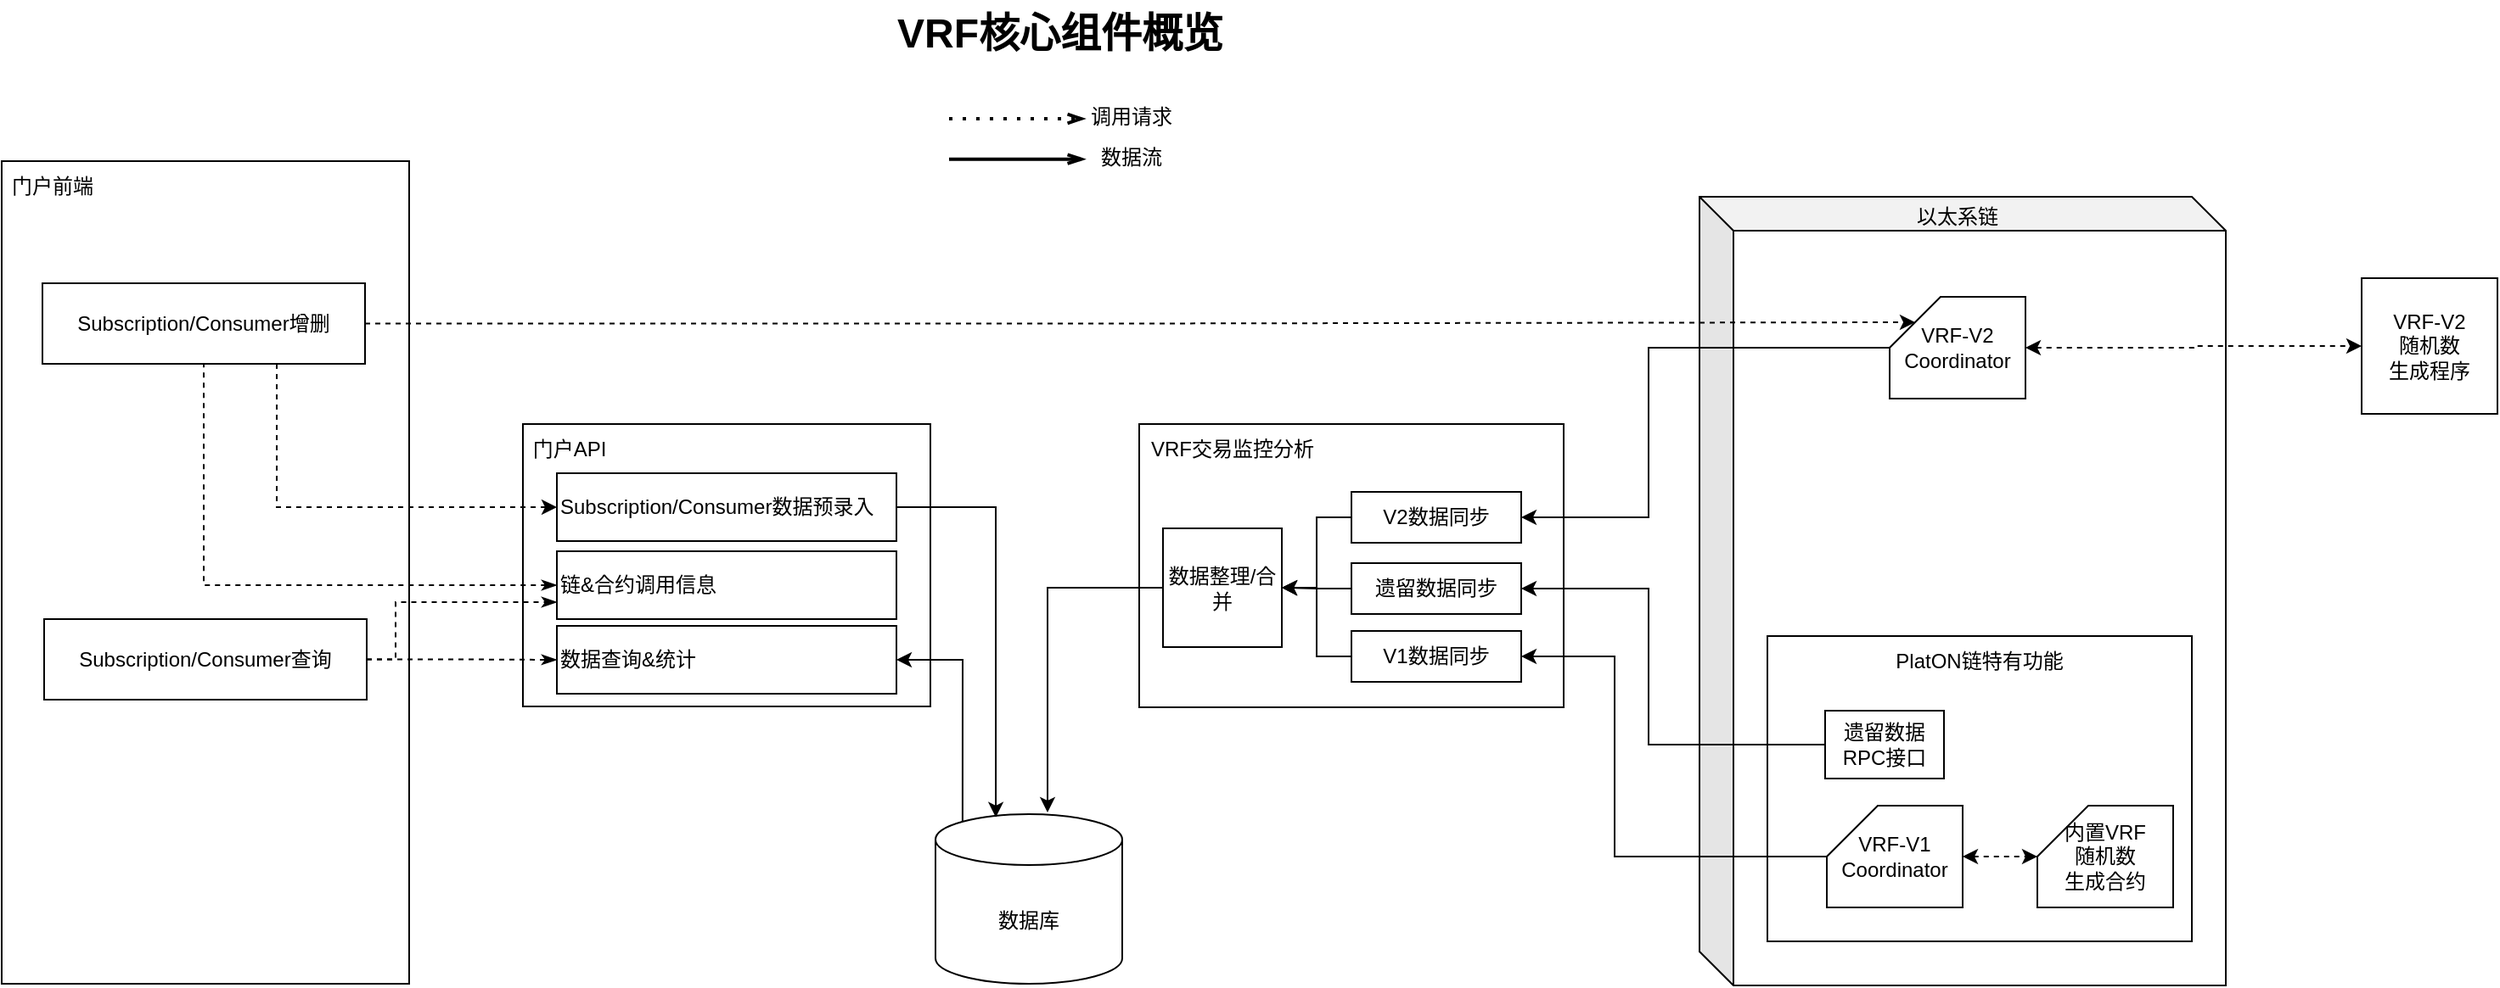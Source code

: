<mxfile version="18.1.1" type="github" pages="3">
  <diagram name="VRF核心组件概览" id="197159a0-c6a4-9194-75a8-e4174976684c">
    <mxGraphModel dx="1422" dy="825" grid="0" gridSize="10" guides="1" tooltips="1" connect="1" arrows="1" fold="1" page="1" pageScale="1.5" pageWidth="1169" pageHeight="826" background="none" math="0" shadow="0">
      <root>
        <mxCell id="0" style=";html=1;" />
        <mxCell id="1" style=";html=1;" parent="0" />
        <mxCell id="eN9nRApgs2fdK_-SKtKc-75" value="" style="group" vertex="1" connectable="0" parent="1">
          <mxGeometry x="816" y="454" width="250" height="167" as="geometry" />
        </mxCell>
        <mxCell id="eN9nRApgs2fdK_-SKtKc-24" value="" style="rounded=0;whiteSpace=wrap;html=1;" vertex="1" parent="eN9nRApgs2fdK_-SKtKc-75">
          <mxGeometry width="250" height="167" as="geometry" />
        </mxCell>
        <mxCell id="eN9nRApgs2fdK_-SKtKc-25" value="VRF交易监控分析" style="text;html=1;strokeColor=none;fillColor=none;align=center;verticalAlign=middle;whiteSpace=wrap;rounded=0;" vertex="1" parent="eN9nRApgs2fdK_-SKtKc-75">
          <mxGeometry width="110" height="30" as="geometry" />
        </mxCell>
        <mxCell id="eN9nRApgs2fdK_-SKtKc-32" value="遗留数据同步" style="rounded=0;whiteSpace=wrap;html=1;fontSize=12;" vertex="1" parent="eN9nRApgs2fdK_-SKtKc-75">
          <mxGeometry x="125" y="82" width="100" height="30" as="geometry" />
        </mxCell>
        <mxCell id="eN9nRApgs2fdK_-SKtKc-34" value="V1数据同步" style="rounded=0;whiteSpace=wrap;html=1;fontSize=12;" vertex="1" parent="eN9nRApgs2fdK_-SKtKc-75">
          <mxGeometry x="125" y="122" width="100" height="30" as="geometry" />
        </mxCell>
        <mxCell id="eN9nRApgs2fdK_-SKtKc-35" value="V2数据同步" style="rounded=0;whiteSpace=wrap;html=1;fontSize=12;" vertex="1" parent="eN9nRApgs2fdK_-SKtKc-75">
          <mxGeometry x="125" y="40" width="100" height="30" as="geometry" />
        </mxCell>
        <mxCell id="eN9nRApgs2fdK_-SKtKc-67" value="数据整理/合并" style="whiteSpace=wrap;html=1;aspect=fixed;fontSize=12;" vertex="1" parent="eN9nRApgs2fdK_-SKtKc-75">
          <mxGeometry x="14" y="61.5" width="70" height="70" as="geometry" />
        </mxCell>
        <mxCell id="eN9nRApgs2fdK_-SKtKc-69" style="edgeStyle=orthogonalEdgeStyle;rounded=0;orthogonalLoop=1;jettySize=auto;html=1;entryX=1;entryY=0.5;entryDx=0;entryDy=0;fontSize=12;startArrow=none;startFill=0;" edge="1" parent="eN9nRApgs2fdK_-SKtKc-75" source="eN9nRApgs2fdK_-SKtKc-32" target="eN9nRApgs2fdK_-SKtKc-67">
          <mxGeometry relative="1" as="geometry" />
        </mxCell>
        <mxCell id="eN9nRApgs2fdK_-SKtKc-72" style="edgeStyle=orthogonalEdgeStyle;rounded=0;orthogonalLoop=1;jettySize=auto;html=1;entryX=1;entryY=0.5;entryDx=0;entryDy=0;fontSize=12;startArrow=none;startFill=0;" edge="1" parent="eN9nRApgs2fdK_-SKtKc-75" source="eN9nRApgs2fdK_-SKtKc-34" target="eN9nRApgs2fdK_-SKtKc-67">
          <mxGeometry relative="1" as="geometry" />
        </mxCell>
        <mxCell id="eN9nRApgs2fdK_-SKtKc-68" style="edgeStyle=orthogonalEdgeStyle;rounded=0;orthogonalLoop=1;jettySize=auto;html=1;entryX=1;entryY=0.5;entryDx=0;entryDy=0;fontSize=12;startArrow=none;startFill=0;" edge="1" parent="eN9nRApgs2fdK_-SKtKc-75" source="eN9nRApgs2fdK_-SKtKc-35" target="eN9nRApgs2fdK_-SKtKc-67">
          <mxGeometry relative="1" as="geometry" />
        </mxCell>
        <mxCell id="eN9nRApgs2fdK_-SKtKc-61" value="" style="group" vertex="1" connectable="0" parent="1">
          <mxGeometry x="1146" y="317" width="310" height="468" as="geometry" />
        </mxCell>
        <mxCell id="eN9nRApgs2fdK_-SKtKc-45" value="" style="shape=cube;whiteSpace=wrap;html=1;boundedLbl=1;backgroundOutline=1;darkOpacity=0.05;darkOpacity2=0.1;fontSize=12;" vertex="1" parent="eN9nRApgs2fdK_-SKtKc-61">
          <mxGeometry y="3" width="310" height="465" as="geometry" />
        </mxCell>
        <mxCell id="eN9nRApgs2fdK_-SKtKc-6" value="以太系链" style="text;html=1;strokeColor=none;fillColor=none;align=center;verticalAlign=middle;whiteSpace=wrap;rounded=0;" vertex="1" parent="eN9nRApgs2fdK_-SKtKc-61">
          <mxGeometry x="122" width="60" height="30" as="geometry" />
        </mxCell>
        <mxCell id="eN9nRApgs2fdK_-SKtKc-58" value="" style="group" vertex="1" connectable="0" parent="eN9nRApgs2fdK_-SKtKc-61">
          <mxGeometry x="40" y="262" width="250" height="180" as="geometry" />
        </mxCell>
        <mxCell id="eN9nRApgs2fdK_-SKtKc-51" value="" style="rounded=0;whiteSpace=wrap;html=1;fontSize=12;" vertex="1" parent="eN9nRApgs2fdK_-SKtKc-58">
          <mxGeometry width="250" height="180" as="geometry" />
        </mxCell>
        <mxCell id="eN9nRApgs2fdK_-SKtKc-2" value="内置VRF&lt;br&gt;随机数&lt;br&gt;生成合约" style="shape=card;whiteSpace=wrap;html=1;" vertex="1" parent="eN9nRApgs2fdK_-SKtKc-58">
          <mxGeometry x="159" y="100" width="80" height="60" as="geometry" />
        </mxCell>
        <mxCell id="eN9nRApgs2fdK_-SKtKc-4" style="edgeStyle=orthogonalEdgeStyle;rounded=0;orthogonalLoop=1;jettySize=auto;html=1;entryX=0;entryY=0;entryDx=0;entryDy=30;entryPerimeter=0;startArrow=classic;startFill=1;dashed=1;" edge="1" parent="eN9nRApgs2fdK_-SKtKc-58" source="eN9nRApgs2fdK_-SKtKc-3" target="eN9nRApgs2fdK_-SKtKc-2">
          <mxGeometry relative="1" as="geometry" />
        </mxCell>
        <mxCell id="eN9nRApgs2fdK_-SKtKc-3" value="VRF-V1&lt;br&gt;Coordinator" style="shape=card;whiteSpace=wrap;html=1;" vertex="1" parent="eN9nRApgs2fdK_-SKtKc-58">
          <mxGeometry x="35" y="100" width="80" height="60" as="geometry" />
        </mxCell>
        <mxCell id="eN9nRApgs2fdK_-SKtKc-31" value="&lt;span style=&quot;&quot;&gt;遗留数据&lt;br&gt;RPC接口&lt;/span&gt;" style="rounded=0;whiteSpace=wrap;html=1;fontSize=12;" vertex="1" parent="eN9nRApgs2fdK_-SKtKc-58">
          <mxGeometry x="34" y="44" width="70" height="40" as="geometry" />
        </mxCell>
        <mxCell id="eN9nRApgs2fdK_-SKtKc-52" value="PlatON链特有功能" style="text;html=1;strokeColor=none;fillColor=none;align=center;verticalAlign=middle;whiteSpace=wrap;rounded=0;fontSize=12;" vertex="1" parent="eN9nRApgs2fdK_-SKtKc-58">
          <mxGeometry x="70" width="110" height="30" as="geometry" />
        </mxCell>
        <mxCell id="eN9nRApgs2fdK_-SKtKc-5" value="VRF-V2&lt;br&gt;Coordinator" style="shape=card;whiteSpace=wrap;html=1;" vertex="1" parent="eN9nRApgs2fdK_-SKtKc-61">
          <mxGeometry x="112" y="62" width="80" height="60" as="geometry" />
        </mxCell>
        <mxCell id="1257a543d1cacc4b-52" value="VRF核心组件概览" style="text;strokeColor=none;fillColor=none;html=1;fontSize=24;fontStyle=1;verticalAlign=middle;align=center;" parent="1" vertex="1">
          <mxGeometry x="566" y="204" width="406" height="40" as="geometry" />
        </mxCell>
        <mxCell id="eN9nRApgs2fdK_-SKtKc-1" value="" style="rounded=0;whiteSpace=wrap;html=1;" vertex="1" parent="1">
          <mxGeometry x="146" y="299" width="240" height="485" as="geometry" />
        </mxCell>
        <mxCell id="eN9nRApgs2fdK_-SKtKc-7" value="VRF-V2&lt;br&gt;随机数&lt;br&gt;生成程序" style="whiteSpace=wrap;html=1;aspect=fixed;" vertex="1" parent="1">
          <mxGeometry x="1536" y="368" width="80" height="80" as="geometry" />
        </mxCell>
        <mxCell id="eN9nRApgs2fdK_-SKtKc-39" value="数据库" style="shape=cylinder3;whiteSpace=wrap;html=1;boundedLbl=1;backgroundOutline=1;size=15;fontSize=12;" vertex="1" parent="1">
          <mxGeometry x="696" y="684" width="110" height="100" as="geometry" />
        </mxCell>
        <mxCell id="eN9nRApgs2fdK_-SKtKc-48" value="门户前端" style="text;html=1;strokeColor=none;fillColor=none;align=center;verticalAlign=middle;whiteSpace=wrap;rounded=0;fontSize=12;" vertex="1" parent="1">
          <mxGeometry x="146" y="299" width="60" height="30" as="geometry" />
        </mxCell>
        <mxCell id="eN9nRApgs2fdK_-SKtKc-74" style="edgeStyle=orthogonalEdgeStyle;rounded=0;orthogonalLoop=1;jettySize=auto;html=1;entryX=0;entryY=0;entryDx=15;entryDy=15;entryPerimeter=0;fontSize=12;startArrow=none;startFill=0;dashed=1;" edge="1" parent="1" source="eN9nRApgs2fdK_-SKtKc-49" target="eN9nRApgs2fdK_-SKtKc-5">
          <mxGeometry relative="1" as="geometry" />
        </mxCell>
        <mxCell id="eN9nRApgs2fdK_-SKtKc-49" value="Subscription/Consumer增删" style="rounded=0;whiteSpace=wrap;html=1;fontSize=12;" vertex="1" parent="1">
          <mxGeometry x="170" y="371" width="190" height="47.5" as="geometry" />
        </mxCell>
        <mxCell id="eN9nRApgs2fdK_-SKtKc-62" style="edgeStyle=orthogonalEdgeStyle;rounded=0;orthogonalLoop=1;jettySize=auto;html=1;entryX=0;entryY=0.5;entryDx=0;entryDy=0;fontSize=12;startArrow=classic;startFill=1;dashed=1;" edge="1" parent="1" source="eN9nRApgs2fdK_-SKtKc-5" target="eN9nRApgs2fdK_-SKtKc-7">
          <mxGeometry relative="1" as="geometry" />
        </mxCell>
        <mxCell id="eN9nRApgs2fdK_-SKtKc-63" style="edgeStyle=orthogonalEdgeStyle;rounded=0;orthogonalLoop=1;jettySize=auto;html=1;entryX=1;entryY=0.5;entryDx=0;entryDy=0;fontSize=12;startArrow=none;startFill=0;" edge="1" parent="1" source="eN9nRApgs2fdK_-SKtKc-5" target="eN9nRApgs2fdK_-SKtKc-35">
          <mxGeometry relative="1" as="geometry">
            <Array as="points">
              <mxPoint x="1116" y="409" />
              <mxPoint x="1116" y="509" />
            </Array>
          </mxGeometry>
        </mxCell>
        <mxCell id="eN9nRApgs2fdK_-SKtKc-64" style="edgeStyle=orthogonalEdgeStyle;rounded=0;orthogonalLoop=1;jettySize=auto;html=1;entryX=1;entryY=0.5;entryDx=0;entryDy=0;fontSize=12;startArrow=none;startFill=0;" edge="1" parent="1" source="eN9nRApgs2fdK_-SKtKc-31" target="eN9nRApgs2fdK_-SKtKc-32">
          <mxGeometry relative="1" as="geometry">
            <Array as="points">
              <mxPoint x="1116" y="643" />
              <mxPoint x="1116" y="551" />
            </Array>
          </mxGeometry>
        </mxCell>
        <mxCell id="eN9nRApgs2fdK_-SKtKc-65" style="edgeStyle=orthogonalEdgeStyle;rounded=0;orthogonalLoop=1;jettySize=auto;html=1;entryX=1;entryY=0.5;entryDx=0;entryDy=0;fontSize=12;startArrow=none;startFill=0;" edge="1" parent="1" source="eN9nRApgs2fdK_-SKtKc-3" target="eN9nRApgs2fdK_-SKtKc-34">
          <mxGeometry relative="1" as="geometry">
            <Array as="points">
              <mxPoint x="1096" y="709" />
              <mxPoint x="1096" y="591" />
            </Array>
          </mxGeometry>
        </mxCell>
        <mxCell id="eN9nRApgs2fdK_-SKtKc-76" value="" style="group" vertex="1" connectable="0" parent="1">
          <mxGeometry x="453" y="454" width="240" height="166.5" as="geometry" />
        </mxCell>
        <mxCell id="eN9nRApgs2fdK_-SKtKc-23" value="" style="rounded=0;whiteSpace=wrap;html=1;" vertex="1" parent="eN9nRApgs2fdK_-SKtKc-76">
          <mxGeometry width="240" height="166.5" as="geometry" />
        </mxCell>
        <mxCell id="eN9nRApgs2fdK_-SKtKc-17" value="门户API" style="text;html=1;strokeColor=none;fillColor=none;align=center;verticalAlign=middle;whiteSpace=wrap;rounded=0;" vertex="1" parent="eN9nRApgs2fdK_-SKtKc-76">
          <mxGeometry width="55" height="30" as="geometry" />
        </mxCell>
        <mxCell id="eN9nRApgs2fdK_-SKtKc-20" value="数据查询&amp;amp;统计" style="rounded=0;whiteSpace=wrap;html=1;align=left;" vertex="1" parent="eN9nRApgs2fdK_-SKtKc-76">
          <mxGeometry x="20" y="119" width="200" height="40" as="geometry" />
        </mxCell>
        <mxCell id="eN9nRApgs2fdK_-SKtKc-22" value="Subscription/Consumer数据预录入" style="rounded=0;whiteSpace=wrap;html=1;align=left;" vertex="1" parent="eN9nRApgs2fdK_-SKtKc-76">
          <mxGeometry x="20" y="29" width="200" height="40" as="geometry" />
        </mxCell>
        <mxCell id="eN9nRApgs2fdK_-SKtKc-86" value="链&amp;amp;合约调用信息" style="rounded=0;whiteSpace=wrap;html=1;align=left;" vertex="1" parent="eN9nRApgs2fdK_-SKtKc-76">
          <mxGeometry x="20" y="75" width="200" height="40" as="geometry" />
        </mxCell>
        <mxCell id="eN9nRApgs2fdK_-SKtKc-44" style="edgeStyle=orthogonalEdgeStyle;rounded=0;orthogonalLoop=1;jettySize=auto;html=1;entryX=0.145;entryY=0;entryDx=0;entryDy=4.35;entryPerimeter=0;fontSize=12;startArrow=classic;startFill=1;endArrow=none;endFill=0;" edge="1" parent="1" source="eN9nRApgs2fdK_-SKtKc-20" target="eN9nRApgs2fdK_-SKtKc-39">
          <mxGeometry relative="1" as="geometry" />
        </mxCell>
        <mxCell id="eN9nRApgs2fdK_-SKtKc-43" style="edgeStyle=orthogonalEdgeStyle;rounded=0;orthogonalLoop=1;jettySize=auto;html=1;entryX=0.323;entryY=0.019;entryDx=0;entryDy=0;entryPerimeter=0;fontSize=12;startArrow=none;startFill=0;" edge="1" parent="1" source="eN9nRApgs2fdK_-SKtKc-22" target="eN9nRApgs2fdK_-SKtKc-39">
          <mxGeometry relative="1" as="geometry" />
        </mxCell>
        <mxCell id="eN9nRApgs2fdK_-SKtKc-73" style="edgeStyle=orthogonalEdgeStyle;rounded=0;orthogonalLoop=1;jettySize=auto;html=1;entryX=0.6;entryY=-0.01;entryDx=0;entryDy=0;entryPerimeter=0;fontSize=12;startArrow=none;startFill=0;" edge="1" parent="1" source="eN9nRApgs2fdK_-SKtKc-67" target="eN9nRApgs2fdK_-SKtKc-39">
          <mxGeometry relative="1" as="geometry" />
        </mxCell>
        <mxCell id="eN9nRApgs2fdK_-SKtKc-79" style="edgeStyle=orthogonalEdgeStyle;rounded=0;orthogonalLoop=1;jettySize=auto;html=1;entryX=0;entryY=0.5;entryDx=0;entryDy=0;fontSize=12;startArrow=none;startFill=0;dashed=1;endArrow=classicThin;endFill=1;" edge="1" parent="1" source="eN9nRApgs2fdK_-SKtKc-77" target="eN9nRApgs2fdK_-SKtKc-20">
          <mxGeometry relative="1" as="geometry" />
        </mxCell>
        <mxCell id="eN9nRApgs2fdK_-SKtKc-89" style="edgeStyle=orthogonalEdgeStyle;rounded=0;orthogonalLoop=1;jettySize=auto;html=1;entryX=0;entryY=0.75;entryDx=0;entryDy=0;dashed=1;fontSize=12;startArrow=none;startFill=0;endArrow=classicThin;endFill=1;" edge="1" parent="1" source="eN9nRApgs2fdK_-SKtKc-77" target="eN9nRApgs2fdK_-SKtKc-86">
          <mxGeometry relative="1" as="geometry">
            <Array as="points">
              <mxPoint x="378" y="593" />
              <mxPoint x="378" y="559" />
            </Array>
          </mxGeometry>
        </mxCell>
        <mxCell id="eN9nRApgs2fdK_-SKtKc-77" value="Subscription/Consumer查询" style="rounded=0;whiteSpace=wrap;html=1;fontSize=12;" vertex="1" parent="1">
          <mxGeometry x="171" y="569" width="190" height="47.5" as="geometry" />
        </mxCell>
        <mxCell id="eN9nRApgs2fdK_-SKtKc-78" style="edgeStyle=orthogonalEdgeStyle;rounded=0;orthogonalLoop=1;jettySize=auto;html=1;entryX=0;entryY=0.5;entryDx=0;entryDy=0;fontSize=12;startArrow=none;startFill=0;dashed=1;" edge="1" parent="1" source="eN9nRApgs2fdK_-SKtKc-49" target="eN9nRApgs2fdK_-SKtKc-22">
          <mxGeometry relative="1" as="geometry">
            <Array as="points">
              <mxPoint x="308" y="503" />
            </Array>
          </mxGeometry>
        </mxCell>
        <mxCell id="eN9nRApgs2fdK_-SKtKc-81" value="" style="endArrow=openThin;dashed=1;html=1;dashPattern=1 3;strokeWidth=2;rounded=0;fontSize=12;endFill=0;" edge="1" parent="1">
          <mxGeometry width="50" height="50" relative="1" as="geometry">
            <mxPoint x="704" y="274" as="sourcePoint" />
            <mxPoint x="784" y="274" as="targetPoint" />
          </mxGeometry>
        </mxCell>
        <mxCell id="eN9nRApgs2fdK_-SKtKc-85" value="调用请求" style="edgeLabel;html=1;align=center;verticalAlign=middle;resizable=0;points=[];fontSize=12;" vertex="1" connectable="0" parent="eN9nRApgs2fdK_-SKtKc-81">
          <mxGeometry x="-0.415" y="3" relative="1" as="geometry">
            <mxPoint x="83" y="2" as="offset" />
          </mxGeometry>
        </mxCell>
        <mxCell id="eN9nRApgs2fdK_-SKtKc-83" value="" style="endArrow=openThin;html=1;strokeWidth=2;rounded=0;fontSize=12;endFill=0;" edge="1" parent="1">
          <mxGeometry width="50" height="50" relative="1" as="geometry">
            <mxPoint x="704" y="297.82" as="sourcePoint" />
            <mxPoint x="784" y="297.82" as="targetPoint" />
          </mxGeometry>
        </mxCell>
        <mxCell id="eN9nRApgs2fdK_-SKtKc-84" value="数据流" style="edgeLabel;html=1;align=center;verticalAlign=middle;resizable=0;points=[];fontSize=12;" vertex="1" connectable="0" parent="eN9nRApgs2fdK_-SKtKc-83">
          <mxGeometry x="-0.327" relative="1" as="geometry">
            <mxPoint x="80" y="-1" as="offset" />
          </mxGeometry>
        </mxCell>
        <mxCell id="eN9nRApgs2fdK_-SKtKc-87" style="edgeStyle=orthogonalEdgeStyle;rounded=0;orthogonalLoop=1;jettySize=auto;html=1;entryX=0.5;entryY=1;entryDx=0;entryDy=0;fontSize=12;startArrow=classicThin;startFill=1;endArrow=none;endFill=0;dashed=1;" edge="1" parent="1" source="eN9nRApgs2fdK_-SKtKc-86" target="eN9nRApgs2fdK_-SKtKc-49">
          <mxGeometry relative="1" as="geometry" />
        </mxCell>
      </root>
    </mxGraphModel>
  </diagram>
  <diagram id="TsslcDCiKWhLjADSjuSX" name="前端调用流程">
    <mxGraphModel dx="1422" dy="825" grid="0" gridSize="10" guides="1" tooltips="1" connect="1" arrows="1" fold="1" page="1" pageScale="1" pageWidth="827" pageHeight="1169" math="0" shadow="0">
      <root>
        <mxCell id="0" />
        <mxCell id="1" parent="0" />
        <mxCell id="0dqCrfmNEIScxQMEVwt3-1" style="edgeStyle=orthogonalEdgeStyle;rounded=0;orthogonalLoop=1;jettySize=auto;html=1;entryX=0.5;entryY=1;entryDx=0;entryDy=0;dashed=1;fontSize=12;startArrow=none;startFill=0;endArrow=classicThin;endFill=1;" edge="1" parent="1" source="IGESRjbjjZrmvNC7Vhr8-2" target="I2pJJLbp6TD3xAPZ1h9Y-1">
          <mxGeometry relative="1" as="geometry" />
        </mxCell>
        <mxCell id="0dqCrfmNEIScxQMEVwt3-2" value="5. 保存相关业务数据" style="edgeLabel;html=1;align=center;verticalAlign=middle;resizable=0;points=[];fontSize=12;" vertex="1" connectable="0" parent="0dqCrfmNEIScxQMEVwt3-1">
          <mxGeometry x="-0.322" y="3" relative="1" as="geometry">
            <mxPoint x="2" y="-7" as="offset" />
          </mxGeometry>
        </mxCell>
        <mxCell id="IGESRjbjjZrmvNC7Vhr8-2" value="&lt;span style=&quot;background-color: rgb(255, 255, 255);&quot;&gt;3、构造并签名交易&lt;/span&gt;" style="rounded=0;whiteSpace=wrap;html=1;fontSize=12;" vertex="1" parent="1">
          <mxGeometry x="291" y="267" width="210" height="92" as="geometry" />
        </mxCell>
        <mxCell id="n_BV-dGGI0l1LHUvPqV1-1" style="edgeStyle=orthogonalEdgeStyle;rounded=0;orthogonalLoop=1;jettySize=auto;html=1;dashed=1;fontSize=12;startArrow=none;startFill=0;endArrow=classicThin;endFill=1;entryX=0;entryY=0.5;entryDx=0;entryDy=0;" edge="1" parent="1" source="hnHPIMs--N5sCZIMOS8V-1" target="IGESRjbjjZrmvNC7Vhr8-2">
          <mxGeometry relative="1" as="geometry">
            <mxPoint x="153" y="271" as="targetPoint" />
          </mxGeometry>
        </mxCell>
        <mxCell id="IGESRjbjjZrmvNC7Vhr8-5" value="1、发起【Subscription/Comsumer】&lt;br&gt;增删操作" style="edgeLabel;html=1;align=center;verticalAlign=middle;resizable=0;points=[];fontSize=12;" vertex="1" connectable="0" parent="n_BV-dGGI0l1LHUvPqV1-1">
          <mxGeometry x="-0.285" y="-1" relative="1" as="geometry">
            <mxPoint x="30" y="-20" as="offset" />
          </mxGeometry>
        </mxCell>
        <mxCell id="2g0zreyUBG9jEloJQFP9-1" style="edgeStyle=orthogonalEdgeStyle;rounded=0;orthogonalLoop=1;jettySize=auto;html=1;entryX=0.5;entryY=0;entryDx=0;entryDy=0;fontSize=12;startArrow=none;startFill=0;endArrow=classicThin;endFill=1;dashed=1;" edge="1" parent="1" source="hnHPIMs--N5sCZIMOS8V-1" target="I2pJJLbp6TD3xAPZ1h9Y-1">
          <mxGeometry relative="1" as="geometry">
            <Array as="points">
              <mxPoint x="76" y="314" />
              <mxPoint x="76" y="204" />
              <mxPoint x="678" y="204" />
            </Array>
          </mxGeometry>
        </mxCell>
        <mxCell id="hnHPIMs--N5sCZIMOS8V-1" value="Actor" style="shape=umlActor;verticalLabelPosition=bottom;verticalAlign=top;html=1;outlineConnect=0;fontSize=12;" vertex="1" parent="1">
          <mxGeometry x="47" y="295" width="24" height="38" as="geometry" />
        </mxCell>
        <mxCell id="IGESRjbjjZrmvNC7Vhr8-3" style="edgeStyle=orthogonalEdgeStyle;rounded=0;orthogonalLoop=1;jettySize=auto;html=1;fontSize=12;startArrow=none;startFill=0;endArrow=classicThin;endFill=1;" edge="1" parent="1" source="I2pJJLbp6TD3xAPZ1h9Y-1" target="IGESRjbjjZrmvNC7Vhr8-2">
          <mxGeometry relative="1" as="geometry" />
        </mxCell>
        <mxCell id="IGESRjbjjZrmvNC7Vhr8-4" value="2、取【rpc链接、chainId、合约地址、abi、bin】" style="edgeLabel;html=1;align=center;verticalAlign=middle;resizable=0;points=[];fontSize=12;" vertex="1" connectable="0" parent="IGESRjbjjZrmvNC7Vhr8-3">
          <mxGeometry x="0.218" y="4" relative="1" as="geometry">
            <mxPoint x="-58" y="-53" as="offset" />
          </mxGeometry>
        </mxCell>
        <mxCell id="I2pJJLbp6TD3xAPZ1h9Y-1" value="&lt;span style=&quot;text-align: left;&quot;&gt;门户API&lt;/span&gt;" style="rounded=0;whiteSpace=wrap;html=1;fontSize=12;" vertex="1" parent="1">
          <mxGeometry x="617" y="224" width="122" height="39" as="geometry" />
        </mxCell>
        <mxCell id="IGESRjbjjZrmvNC7Vhr8-6" style="edgeStyle=orthogonalEdgeStyle;rounded=0;orthogonalLoop=1;jettySize=auto;html=1;dashed=1;fontSize=12;startArrow=none;startFill=0;endArrow=classicThin;endFill=1;exitX=0.5;exitY=1;exitDx=0;exitDy=0;entryX=0;entryY=0.5;entryDx=0;entryDy=0;" edge="1" parent="1" source="IGESRjbjjZrmvNC7Vhr8-2" target="hmKFWGXkaDJaPQbaIKNX-1">
          <mxGeometry relative="1" as="geometry">
            <mxPoint x="619" y="426" as="targetPoint" />
          </mxGeometry>
        </mxCell>
        <mxCell id="IGESRjbjjZrmvNC7Vhr8-8" value="4、交易上链" style="edgeLabel;html=1;align=center;verticalAlign=middle;resizable=0;points=[];fontSize=12;" vertex="1" connectable="0" parent="IGESRjbjjZrmvNC7Vhr8-6">
          <mxGeometry x="-0.124" y="-2" relative="1" as="geometry">
            <mxPoint x="7" y="-18" as="offset" />
          </mxGeometry>
        </mxCell>
        <mxCell id="hmKFWGXkaDJaPQbaIKNX-1" value="以太系链" style="rounded=0;whiteSpace=wrap;html=1;fontSize=12;" vertex="1" parent="1">
          <mxGeometry x="617" y="373" width="122" height="39" as="geometry" />
        </mxCell>
        <mxCell id="zIZjCv7Uqi0yyTaYYIaK-1" value="" style="endArrow=openThin;dashed=1;html=1;dashPattern=1 3;strokeWidth=2;rounded=0;fontSize=12;endFill=0;" edge="1" parent="1">
          <mxGeometry width="50" height="50" relative="1" as="geometry">
            <mxPoint x="310" y="127" as="sourcePoint" />
            <mxPoint x="390" y="127" as="targetPoint" />
          </mxGeometry>
        </mxCell>
        <mxCell id="zIZjCv7Uqi0yyTaYYIaK-2" value="调用请求" style="edgeLabel;html=1;align=center;verticalAlign=middle;resizable=0;points=[];fontSize=12;" vertex="1" connectable="0" parent="zIZjCv7Uqi0yyTaYYIaK-1">
          <mxGeometry x="-0.415" y="3" relative="1" as="geometry">
            <mxPoint x="83" y="2" as="offset" />
          </mxGeometry>
        </mxCell>
        <mxCell id="zIZjCv7Uqi0yyTaYYIaK-3" value="" style="endArrow=openThin;html=1;strokeWidth=2;rounded=0;fontSize=12;endFill=0;" edge="1" parent="1">
          <mxGeometry width="50" height="50" relative="1" as="geometry">
            <mxPoint x="310" y="150.82" as="sourcePoint" />
            <mxPoint x="390" y="150.82" as="targetPoint" />
          </mxGeometry>
        </mxCell>
        <mxCell id="zIZjCv7Uqi0yyTaYYIaK-4" value="数据流" style="edgeLabel;html=1;align=center;verticalAlign=middle;resizable=0;points=[];fontSize=12;" vertex="1" connectable="0" parent="zIZjCv7Uqi0yyTaYYIaK-3">
          <mxGeometry x="-0.327" relative="1" as="geometry">
            <mxPoint x="80" y="-1" as="offset" />
          </mxGeometry>
        </mxCell>
      </root>
    </mxGraphModel>
  </diagram>
  <diagram name="遗留数据同步" id="pRcCOY-G_PizYMw8xbTQ">
    <mxGraphModel dx="1422" dy="825" grid="0" gridSize="10" guides="1" tooltips="1" connect="1" arrows="1" fold="1" page="1" pageScale="1" pageWidth="827" pageHeight="1169" math="0" shadow="0">
      <root>
        <mxCell id="3M1KfHB6pdu9vTTfiJSD-0" />
        <mxCell id="3M1KfHB6pdu9vTTfiJSD-1" parent="3M1KfHB6pdu9vTTfiJSD-0" />
        <mxCell id="3M1KfHB6pdu9vTTfiJSD-13" value="" style="endArrow=openThin;dashed=1;html=1;dashPattern=1 3;strokeWidth=2;rounded=0;fontSize=12;endFill=0;" edge="1" parent="3M1KfHB6pdu9vTTfiJSD-1">
          <mxGeometry width="50" height="50" relative="1" as="geometry">
            <mxPoint x="310" y="127" as="sourcePoint" />
            <mxPoint x="390" y="127" as="targetPoint" />
          </mxGeometry>
        </mxCell>
        <mxCell id="3M1KfHB6pdu9vTTfiJSD-14" value="调用请求" style="edgeLabel;html=1;align=center;verticalAlign=middle;resizable=0;points=[];fontSize=12;" vertex="1" connectable="0" parent="3M1KfHB6pdu9vTTfiJSD-13">
          <mxGeometry x="-0.415" y="3" relative="1" as="geometry">
            <mxPoint x="83" y="2" as="offset" />
          </mxGeometry>
        </mxCell>
        <mxCell id="3M1KfHB6pdu9vTTfiJSD-15" value="" style="endArrow=openThin;html=1;strokeWidth=2;rounded=0;fontSize=12;endFill=0;" edge="1" parent="3M1KfHB6pdu9vTTfiJSD-1">
          <mxGeometry width="50" height="50" relative="1" as="geometry">
            <mxPoint x="310" y="150.82" as="sourcePoint" />
            <mxPoint x="390" y="150.82" as="targetPoint" />
          </mxGeometry>
        </mxCell>
        <mxCell id="3M1KfHB6pdu9vTTfiJSD-16" value="数据流" style="edgeLabel;html=1;align=center;verticalAlign=middle;resizable=0;points=[];fontSize=12;" vertex="1" connectable="0" parent="3M1KfHB6pdu9vTTfiJSD-15">
          <mxGeometry x="-0.327" relative="1" as="geometry">
            <mxPoint x="80" y="-1" as="offset" />
          </mxGeometry>
        </mxCell>
        <mxCell id="1BLOimZu-jo4PxCUPVos-1" value="" style="group" vertex="1" connectable="0" parent="3M1KfHB6pdu9vTTfiJSD-1">
          <mxGeometry x="651" y="176" width="122" height="116" as="geometry" />
        </mxCell>
        <mxCell id="3M1KfHB6pdu9vTTfiJSD-9" value="&lt;div style=&quot;text-align: left;&quot;&gt;&lt;span style=&quot;background-color: initial;&quot;&gt;以太系链&lt;/span&gt;&lt;/div&gt;&lt;div style=&quot;text-align: left;&quot;&gt;&lt;span style=&quot;background-color: initial;&quot;&gt;&lt;br&gt;&lt;/span&gt;&lt;/div&gt;&lt;div style=&quot;text-align: left;&quot;&gt;&lt;span style=&quot;background-color: initial;&quot;&gt;&lt;br&gt;&lt;/span&gt;&lt;/div&gt;&lt;div style=&quot;text-align: left;&quot;&gt;&lt;span style=&quot;background-color: initial;&quot;&gt;&lt;br&gt;&lt;/span&gt;&lt;/div&gt;&lt;div style=&quot;text-align: left;&quot;&gt;&lt;span style=&quot;background-color: initial;&quot;&gt;&lt;br&gt;&lt;/span&gt;&lt;/div&gt;&lt;div style=&quot;text-align: left;&quot;&gt;&lt;span style=&quot;background-color: initial;&quot;&gt;&lt;br&gt;&lt;/span&gt;&lt;/div&gt;&lt;div style=&quot;text-align: left;&quot;&gt;&lt;span style=&quot;background-color: initial;&quot;&gt;&lt;br&gt;&lt;/span&gt;&lt;/div&gt;" style="rounded=0;whiteSpace=wrap;html=1;fontSize=12;" vertex="1" parent="1BLOimZu-jo4PxCUPVos-1">
          <mxGeometry width="122" height="116" as="geometry" />
        </mxCell>
        <mxCell id="1BLOimZu-jo4PxCUPVos-0" value="&lt;span style=&quot;&quot;&gt;PlatON遗留数据RPC接口&lt;/span&gt;" style="rounded=0;whiteSpace=wrap;html=1;fontSize=12;" vertex="1" parent="1BLOimZu-jo4PxCUPVos-1">
          <mxGeometry x="19.5" y="45" width="83" height="40" as="geometry" />
        </mxCell>
        <mxCell id="1BLOimZu-jo4PxCUPVos-2" value="" style="shape=cylinder3;whiteSpace=wrap;html=1;boundedLbl=1;backgroundOutline=1;size=15;fontSize=12;" vertex="1" parent="3M1KfHB6pdu9vTTfiJSD-1">
          <mxGeometry x="283" y="413" width="60" height="80" as="geometry" />
        </mxCell>
      </root>
    </mxGraphModel>
  </diagram>
</mxfile>
